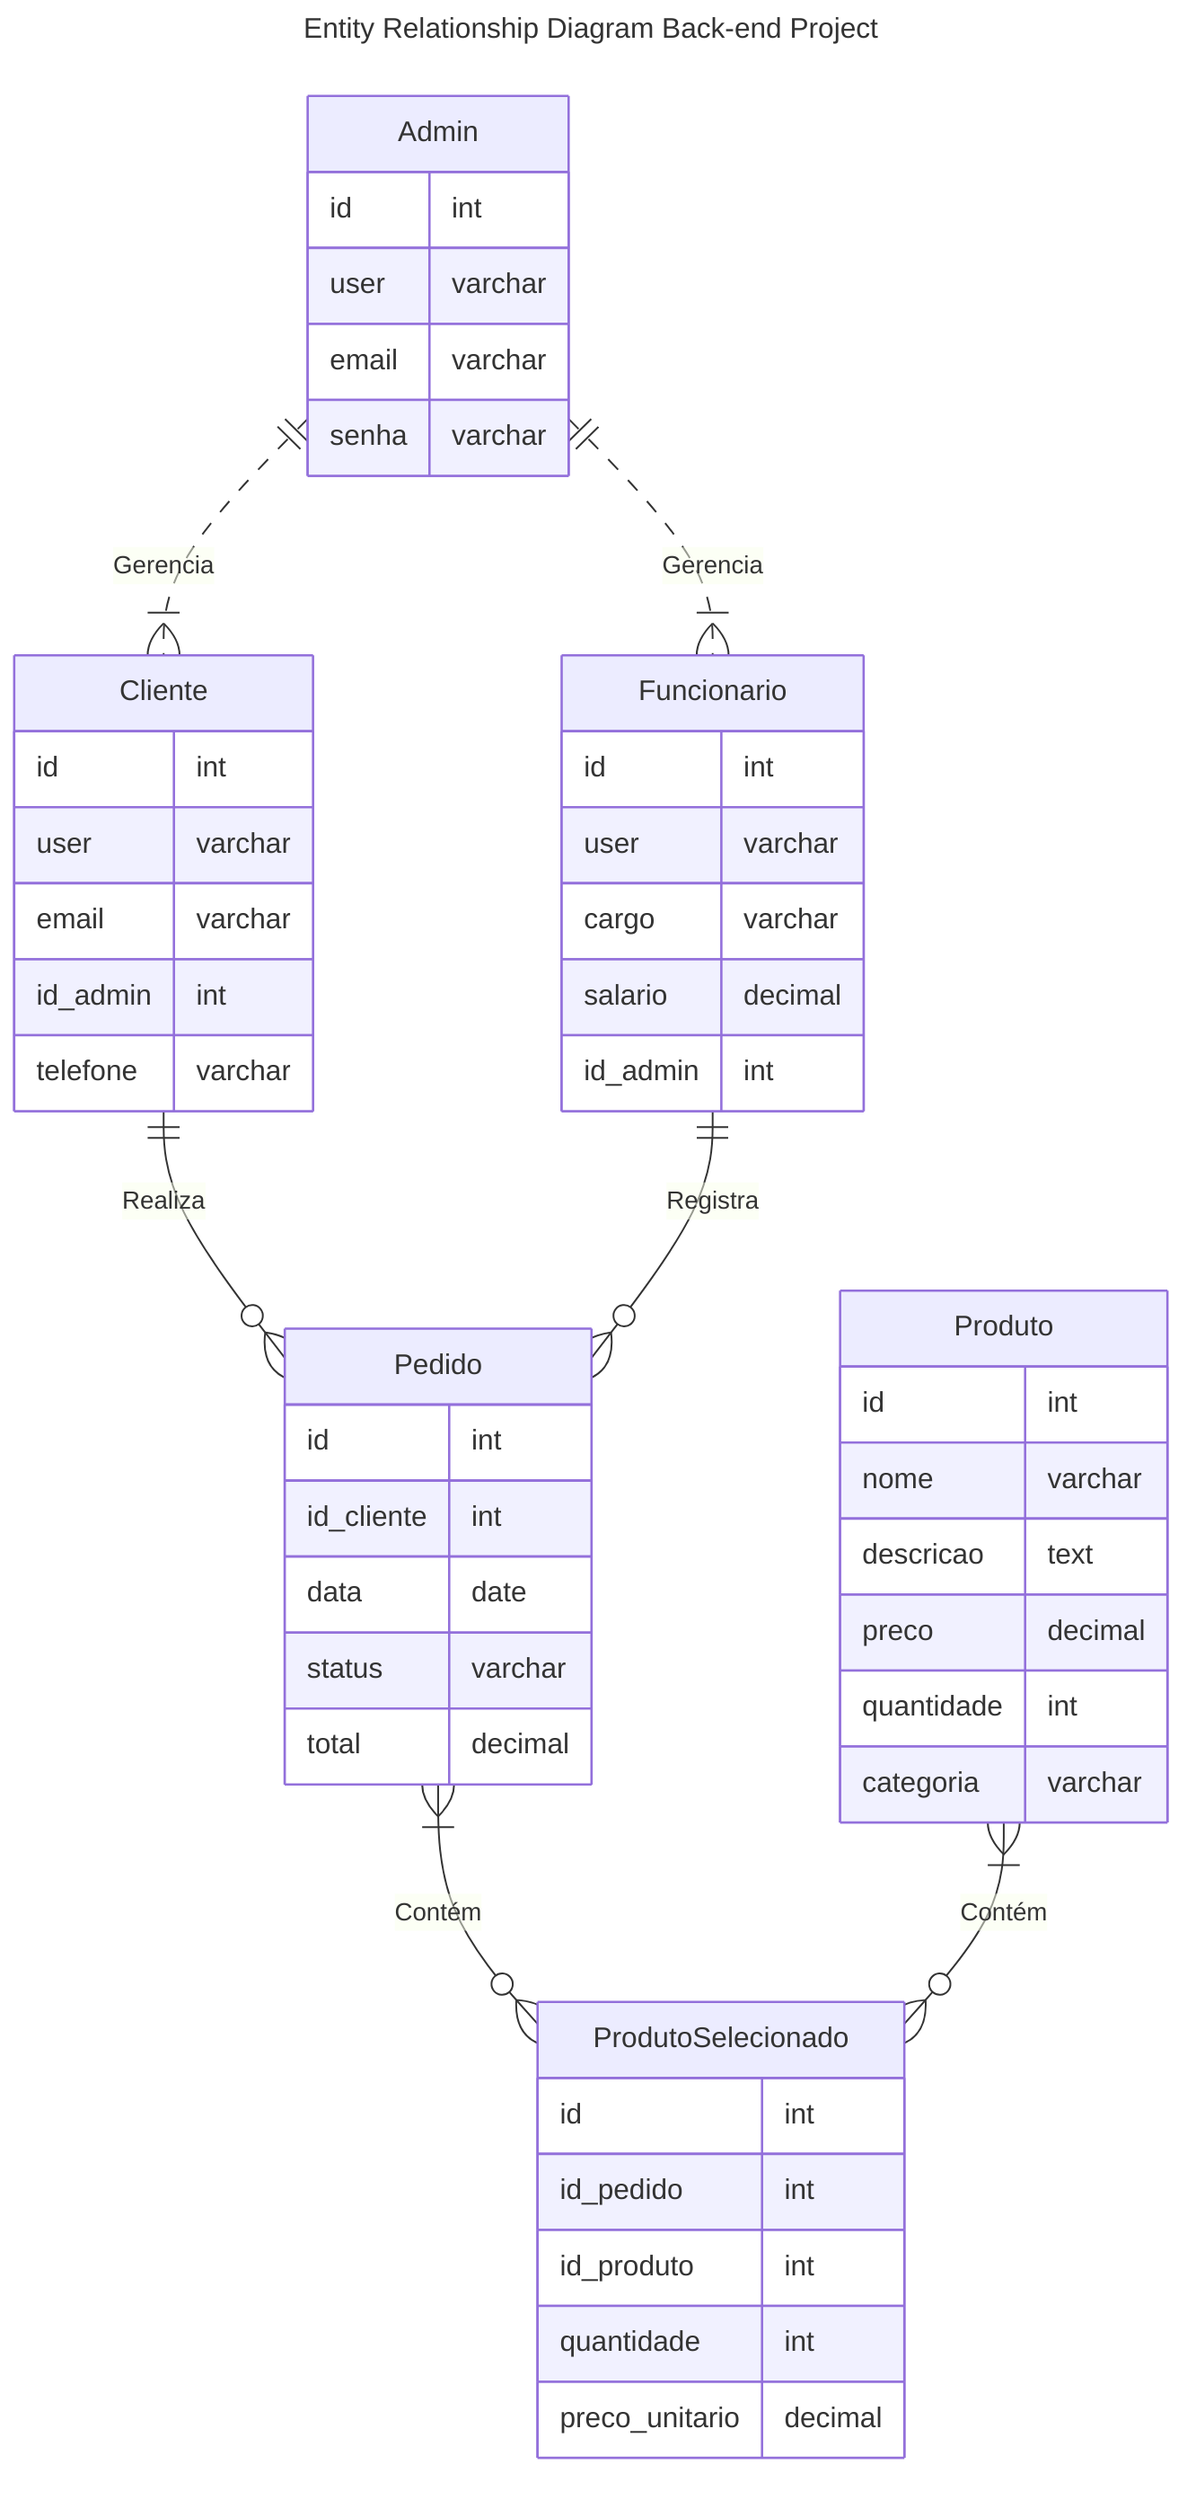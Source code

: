 ---
title: Entity Relationship Diagram Back-end Project
---
erDiagram
    Cliente {
      id int
      user varchar
      email varchar
      id_admin int
      telefone varchar
    }

    Funcionario {
      id int
      user varchar
      cargo varchar
      salario decimal
      id_admin int
    }

    Admin {
      id int
      user varchar
      email varchar
      senha varchar
    }

    Produto {
      id int
      nome varchar
      descricao text
      preco decimal
      quantidade int
      categoria varchar
    }

    Pedido {
      id int
      id_cliente int
      data date
      status varchar
      total decimal
    }

    ProdutoSelecionado {
      id int
      id_pedido int
      id_produto int
      quantidade int
      preco_unitario decimal
    }

    Cliente ||--o{ Pedido : "Realiza"
    Funcionario ||--o{ Pedido : "Registra"
    Pedido }|--o{ ProdutoSelecionado : "Contém"
    Produto }|--o{ ProdutoSelecionado : "Contém"
    Admin ||..|{ Funcionario : "Gerencia"
    Admin ||..|{ Cliente : "Gerencia"